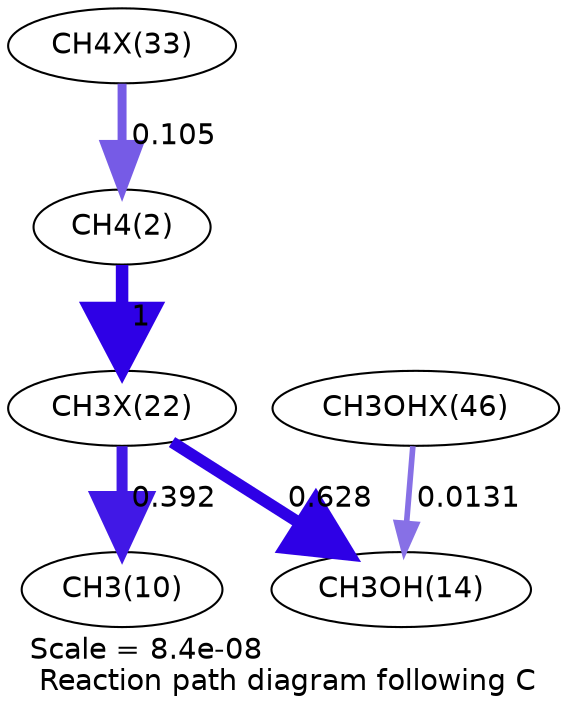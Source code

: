 digraph reaction_paths {
center=1;
s42 -> s4[fontname="Helvetica", penwidth=4.3, arrowsize=2.15, color="0.7, 0.605, 0.9"
, label=" 0.105"];
s4 -> s37[fontname="Helvetica", penwidth=6, arrowsize=3, color="0.7, 1.5, 0.9"
, label=" 1"];
s37 -> s12[fontname="Helvetica", penwidth=5.29, arrowsize=2.65, color="0.7, 0.892, 0.9"
, label=" 0.392"];
s37 -> s16[fontname="Helvetica", penwidth=5.65, arrowsize=2.82, color="0.7, 1.13, 0.9"
, label=" 0.628"];
s51 -> s16[fontname="Helvetica", penwidth=2.72, arrowsize=1.36, color="0.7, 0.513, 0.9"
, label=" 0.0131"];
s4 [ fontname="Helvetica", label="CH4(2)"];
s12 [ fontname="Helvetica", label="CH3(10)"];
s16 [ fontname="Helvetica", label="CH3OH(14)"];
s37 [ fontname="Helvetica", label="CH3X(22)"];
s42 [ fontname="Helvetica", label="CH4X(33)"];
s51 [ fontname="Helvetica", label="CH3OHX(46)"];
 label = "Scale = 8.4e-08\l Reaction path diagram following C";
 fontname = "Helvetica";
}
